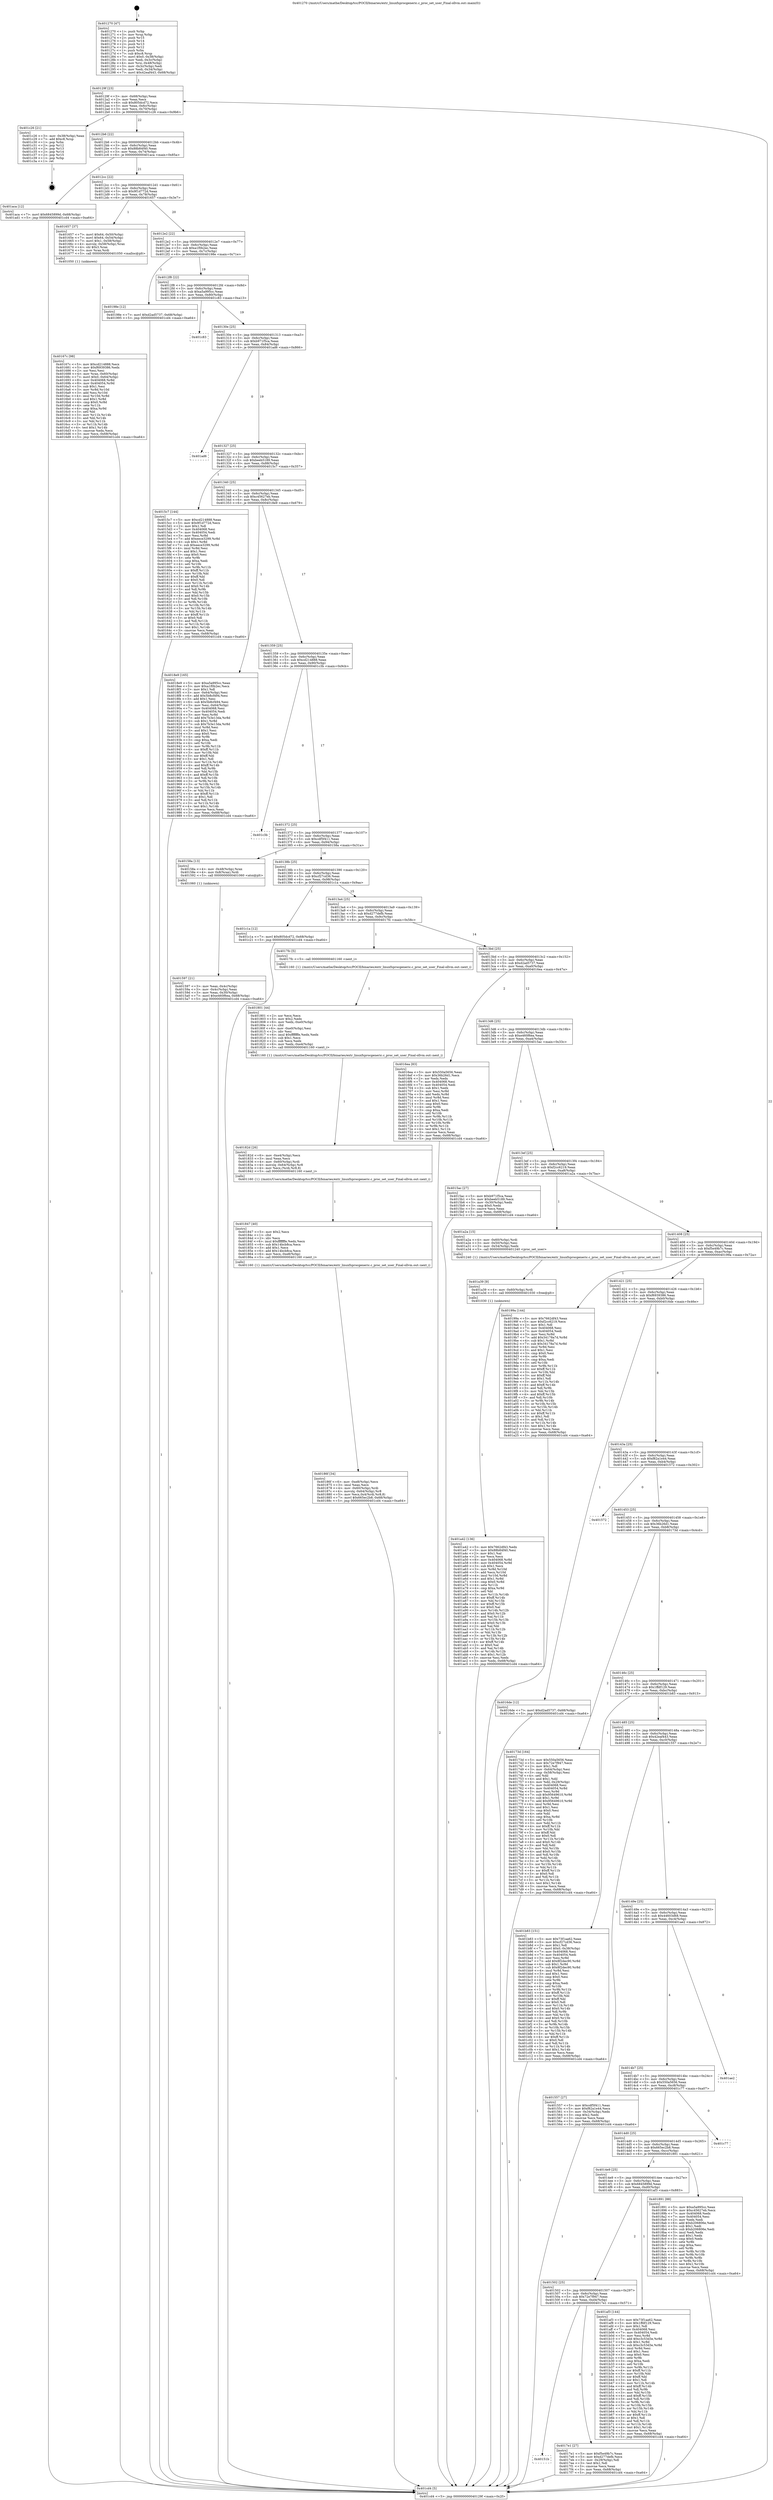 digraph "0x401270" {
  label = "0x401270 (/mnt/c/Users/mathe/Desktop/tcc/POCII/binaries/extr_linuxfsprocgeneric.c_proc_set_user_Final-ollvm.out::main(0))"
  labelloc = "t"
  node[shape=record]

  Entry [label="",width=0.3,height=0.3,shape=circle,fillcolor=black,style=filled]
  "0x40129f" [label="{
     0x40129f [23]\l
     | [instrs]\l
     &nbsp;&nbsp;0x40129f \<+3\>: mov -0x68(%rbp),%eax\l
     &nbsp;&nbsp;0x4012a2 \<+2\>: mov %eax,%ecx\l
     &nbsp;&nbsp;0x4012a4 \<+6\>: sub $0x805dcd72,%ecx\l
     &nbsp;&nbsp;0x4012aa \<+3\>: mov %eax,-0x6c(%rbp)\l
     &nbsp;&nbsp;0x4012ad \<+3\>: mov %ecx,-0x70(%rbp)\l
     &nbsp;&nbsp;0x4012b0 \<+6\>: je 0000000000401c26 \<main+0x9b6\>\l
  }"]
  "0x401c26" [label="{
     0x401c26 [21]\l
     | [instrs]\l
     &nbsp;&nbsp;0x401c26 \<+3\>: mov -0x38(%rbp),%eax\l
     &nbsp;&nbsp;0x401c29 \<+7\>: add $0xc8,%rsp\l
     &nbsp;&nbsp;0x401c30 \<+1\>: pop %rbx\l
     &nbsp;&nbsp;0x401c31 \<+2\>: pop %r12\l
     &nbsp;&nbsp;0x401c33 \<+2\>: pop %r13\l
     &nbsp;&nbsp;0x401c35 \<+2\>: pop %r14\l
     &nbsp;&nbsp;0x401c37 \<+2\>: pop %r15\l
     &nbsp;&nbsp;0x401c39 \<+1\>: pop %rbp\l
     &nbsp;&nbsp;0x401c3a \<+1\>: ret\l
  }"]
  "0x4012b6" [label="{
     0x4012b6 [22]\l
     | [instrs]\l
     &nbsp;&nbsp;0x4012b6 \<+5\>: jmp 00000000004012bb \<main+0x4b\>\l
     &nbsp;&nbsp;0x4012bb \<+3\>: mov -0x6c(%rbp),%eax\l
     &nbsp;&nbsp;0x4012be \<+5\>: sub $0x88b84f40,%eax\l
     &nbsp;&nbsp;0x4012c3 \<+3\>: mov %eax,-0x74(%rbp)\l
     &nbsp;&nbsp;0x4012c6 \<+6\>: je 0000000000401aca \<main+0x85a\>\l
  }"]
  Exit [label="",width=0.3,height=0.3,shape=circle,fillcolor=black,style=filled,peripheries=2]
  "0x401aca" [label="{
     0x401aca [12]\l
     | [instrs]\l
     &nbsp;&nbsp;0x401aca \<+7\>: movl $0x6845899d,-0x68(%rbp)\l
     &nbsp;&nbsp;0x401ad1 \<+5\>: jmp 0000000000401cd4 \<main+0xa64\>\l
  }"]
  "0x4012cc" [label="{
     0x4012cc [22]\l
     | [instrs]\l
     &nbsp;&nbsp;0x4012cc \<+5\>: jmp 00000000004012d1 \<main+0x61\>\l
     &nbsp;&nbsp;0x4012d1 \<+3\>: mov -0x6c(%rbp),%eax\l
     &nbsp;&nbsp;0x4012d4 \<+5\>: sub $0x9f1d772d,%eax\l
     &nbsp;&nbsp;0x4012d9 \<+3\>: mov %eax,-0x78(%rbp)\l
     &nbsp;&nbsp;0x4012dc \<+6\>: je 0000000000401657 \<main+0x3e7\>\l
  }"]
  "0x401a42" [label="{
     0x401a42 [136]\l
     | [instrs]\l
     &nbsp;&nbsp;0x401a42 \<+5\>: mov $0x7662df43,%edx\l
     &nbsp;&nbsp;0x401a47 \<+5\>: mov $0x88b84f40,%esi\l
     &nbsp;&nbsp;0x401a4c \<+2\>: mov $0x1,%al\l
     &nbsp;&nbsp;0x401a4e \<+2\>: xor %ecx,%ecx\l
     &nbsp;&nbsp;0x401a50 \<+8\>: mov 0x404068,%r8d\l
     &nbsp;&nbsp;0x401a58 \<+8\>: mov 0x404054,%r9d\l
     &nbsp;&nbsp;0x401a60 \<+3\>: sub $0x1,%ecx\l
     &nbsp;&nbsp;0x401a63 \<+3\>: mov %r8d,%r10d\l
     &nbsp;&nbsp;0x401a66 \<+3\>: add %ecx,%r10d\l
     &nbsp;&nbsp;0x401a69 \<+4\>: imul %r10d,%r8d\l
     &nbsp;&nbsp;0x401a6d \<+4\>: and $0x1,%r8d\l
     &nbsp;&nbsp;0x401a71 \<+4\>: cmp $0x0,%r8d\l
     &nbsp;&nbsp;0x401a75 \<+4\>: sete %r11b\l
     &nbsp;&nbsp;0x401a79 \<+4\>: cmp $0xa,%r9d\l
     &nbsp;&nbsp;0x401a7d \<+3\>: setl %bl\l
     &nbsp;&nbsp;0x401a80 \<+3\>: mov %r11b,%r14b\l
     &nbsp;&nbsp;0x401a83 \<+4\>: xor $0xff,%r14b\l
     &nbsp;&nbsp;0x401a87 \<+3\>: mov %bl,%r15b\l
     &nbsp;&nbsp;0x401a8a \<+4\>: xor $0xff,%r15b\l
     &nbsp;&nbsp;0x401a8e \<+2\>: xor $0x0,%al\l
     &nbsp;&nbsp;0x401a90 \<+3\>: mov %r14b,%r12b\l
     &nbsp;&nbsp;0x401a93 \<+4\>: and $0x0,%r12b\l
     &nbsp;&nbsp;0x401a97 \<+3\>: and %al,%r11b\l
     &nbsp;&nbsp;0x401a9a \<+3\>: mov %r15b,%r13b\l
     &nbsp;&nbsp;0x401a9d \<+4\>: and $0x0,%r13b\l
     &nbsp;&nbsp;0x401aa1 \<+2\>: and %al,%bl\l
     &nbsp;&nbsp;0x401aa3 \<+3\>: or %r11b,%r12b\l
     &nbsp;&nbsp;0x401aa6 \<+3\>: or %bl,%r13b\l
     &nbsp;&nbsp;0x401aa9 \<+3\>: xor %r13b,%r12b\l
     &nbsp;&nbsp;0x401aac \<+3\>: or %r15b,%r14b\l
     &nbsp;&nbsp;0x401aaf \<+4\>: xor $0xff,%r14b\l
     &nbsp;&nbsp;0x401ab3 \<+2\>: or $0x0,%al\l
     &nbsp;&nbsp;0x401ab5 \<+3\>: and %al,%r14b\l
     &nbsp;&nbsp;0x401ab8 \<+3\>: or %r14b,%r12b\l
     &nbsp;&nbsp;0x401abb \<+4\>: test $0x1,%r12b\l
     &nbsp;&nbsp;0x401abf \<+3\>: cmovne %esi,%edx\l
     &nbsp;&nbsp;0x401ac2 \<+3\>: mov %edx,-0x68(%rbp)\l
     &nbsp;&nbsp;0x401ac5 \<+5\>: jmp 0000000000401cd4 \<main+0xa64\>\l
  }"]
  "0x401657" [label="{
     0x401657 [37]\l
     | [instrs]\l
     &nbsp;&nbsp;0x401657 \<+7\>: movl $0x64,-0x50(%rbp)\l
     &nbsp;&nbsp;0x40165e \<+7\>: movl $0x64,-0x54(%rbp)\l
     &nbsp;&nbsp;0x401665 \<+7\>: movl $0x1,-0x58(%rbp)\l
     &nbsp;&nbsp;0x40166c \<+4\>: movslq -0x58(%rbp),%rax\l
     &nbsp;&nbsp;0x401670 \<+4\>: shl $0x3,%rax\l
     &nbsp;&nbsp;0x401674 \<+3\>: mov %rax,%rdi\l
     &nbsp;&nbsp;0x401677 \<+5\>: call 0000000000401050 \<malloc@plt\>\l
     | [calls]\l
     &nbsp;&nbsp;0x401050 \{1\} (unknown)\l
  }"]
  "0x4012e2" [label="{
     0x4012e2 [22]\l
     | [instrs]\l
     &nbsp;&nbsp;0x4012e2 \<+5\>: jmp 00000000004012e7 \<main+0x77\>\l
     &nbsp;&nbsp;0x4012e7 \<+3\>: mov -0x6c(%rbp),%eax\l
     &nbsp;&nbsp;0x4012ea \<+5\>: sub $0xa1f0b2ec,%eax\l
     &nbsp;&nbsp;0x4012ef \<+3\>: mov %eax,-0x7c(%rbp)\l
     &nbsp;&nbsp;0x4012f2 \<+6\>: je 000000000040198e \<main+0x71e\>\l
  }"]
  "0x401a39" [label="{
     0x401a39 [9]\l
     | [instrs]\l
     &nbsp;&nbsp;0x401a39 \<+4\>: mov -0x60(%rbp),%rdi\l
     &nbsp;&nbsp;0x401a3d \<+5\>: call 0000000000401030 \<free@plt\>\l
     | [calls]\l
     &nbsp;&nbsp;0x401030 \{1\} (unknown)\l
  }"]
  "0x40198e" [label="{
     0x40198e [12]\l
     | [instrs]\l
     &nbsp;&nbsp;0x40198e \<+7\>: movl $0xd2ad5737,-0x68(%rbp)\l
     &nbsp;&nbsp;0x401995 \<+5\>: jmp 0000000000401cd4 \<main+0xa64\>\l
  }"]
  "0x4012f8" [label="{
     0x4012f8 [22]\l
     | [instrs]\l
     &nbsp;&nbsp;0x4012f8 \<+5\>: jmp 00000000004012fd \<main+0x8d\>\l
     &nbsp;&nbsp;0x4012fd \<+3\>: mov -0x6c(%rbp),%eax\l
     &nbsp;&nbsp;0x401300 \<+5\>: sub $0xa5a995cc,%eax\l
     &nbsp;&nbsp;0x401305 \<+3\>: mov %eax,-0x80(%rbp)\l
     &nbsp;&nbsp;0x401308 \<+6\>: je 0000000000401c83 \<main+0xa13\>\l
  }"]
  "0x40186f" [label="{
     0x40186f [34]\l
     | [instrs]\l
     &nbsp;&nbsp;0x40186f \<+6\>: mov -0xe8(%rbp),%ecx\l
     &nbsp;&nbsp;0x401875 \<+3\>: imul %eax,%ecx\l
     &nbsp;&nbsp;0x401878 \<+4\>: mov -0x60(%rbp),%rdi\l
     &nbsp;&nbsp;0x40187c \<+4\>: movslq -0x64(%rbp),%r8\l
     &nbsp;&nbsp;0x401880 \<+5\>: mov %ecx,0x4(%rdi,%r8,8)\l
     &nbsp;&nbsp;0x401885 \<+7\>: movl $0x665ec2b8,-0x68(%rbp)\l
     &nbsp;&nbsp;0x40188c \<+5\>: jmp 0000000000401cd4 \<main+0xa64\>\l
  }"]
  "0x401c83" [label="{
     0x401c83\l
  }", style=dashed]
  "0x40130e" [label="{
     0x40130e [25]\l
     | [instrs]\l
     &nbsp;&nbsp;0x40130e \<+5\>: jmp 0000000000401313 \<main+0xa3\>\l
     &nbsp;&nbsp;0x401313 \<+3\>: mov -0x6c(%rbp),%eax\l
     &nbsp;&nbsp;0x401316 \<+5\>: sub $0xb971f5ca,%eax\l
     &nbsp;&nbsp;0x40131b \<+6\>: mov %eax,-0x84(%rbp)\l
     &nbsp;&nbsp;0x401321 \<+6\>: je 0000000000401ad6 \<main+0x866\>\l
  }"]
  "0x401847" [label="{
     0x401847 [40]\l
     | [instrs]\l
     &nbsp;&nbsp;0x401847 \<+5\>: mov $0x2,%ecx\l
     &nbsp;&nbsp;0x40184c \<+1\>: cltd\l
     &nbsp;&nbsp;0x40184d \<+2\>: idiv %ecx\l
     &nbsp;&nbsp;0x40184f \<+6\>: imul $0xfffffffe,%edx,%ecx\l
     &nbsp;&nbsp;0x401855 \<+6\>: sub $0x14bcb8ca,%ecx\l
     &nbsp;&nbsp;0x40185b \<+3\>: add $0x1,%ecx\l
     &nbsp;&nbsp;0x40185e \<+6\>: add $0x14bcb8ca,%ecx\l
     &nbsp;&nbsp;0x401864 \<+6\>: mov %ecx,-0xe8(%rbp)\l
     &nbsp;&nbsp;0x40186a \<+5\>: call 0000000000401160 \<next_i\>\l
     | [calls]\l
     &nbsp;&nbsp;0x401160 \{1\} (/mnt/c/Users/mathe/Desktop/tcc/POCII/binaries/extr_linuxfsprocgeneric.c_proc_set_user_Final-ollvm.out::next_i)\l
  }"]
  "0x401ad6" [label="{
     0x401ad6\l
  }", style=dashed]
  "0x401327" [label="{
     0x401327 [25]\l
     | [instrs]\l
     &nbsp;&nbsp;0x401327 \<+5\>: jmp 000000000040132c \<main+0xbc\>\l
     &nbsp;&nbsp;0x40132c \<+3\>: mov -0x6c(%rbp),%eax\l
     &nbsp;&nbsp;0x40132f \<+5\>: sub $0xbeeb5189,%eax\l
     &nbsp;&nbsp;0x401334 \<+6\>: mov %eax,-0x88(%rbp)\l
     &nbsp;&nbsp;0x40133a \<+6\>: je 00000000004015c7 \<main+0x357\>\l
  }"]
  "0x40182d" [label="{
     0x40182d [26]\l
     | [instrs]\l
     &nbsp;&nbsp;0x40182d \<+6\>: mov -0xe4(%rbp),%ecx\l
     &nbsp;&nbsp;0x401833 \<+3\>: imul %eax,%ecx\l
     &nbsp;&nbsp;0x401836 \<+4\>: mov -0x60(%rbp),%rdi\l
     &nbsp;&nbsp;0x40183a \<+4\>: movslq -0x64(%rbp),%r8\l
     &nbsp;&nbsp;0x40183e \<+4\>: mov %ecx,(%rdi,%r8,8)\l
     &nbsp;&nbsp;0x401842 \<+5\>: call 0000000000401160 \<next_i\>\l
     | [calls]\l
     &nbsp;&nbsp;0x401160 \{1\} (/mnt/c/Users/mathe/Desktop/tcc/POCII/binaries/extr_linuxfsprocgeneric.c_proc_set_user_Final-ollvm.out::next_i)\l
  }"]
  "0x4015c7" [label="{
     0x4015c7 [144]\l
     | [instrs]\l
     &nbsp;&nbsp;0x4015c7 \<+5\>: mov $0xcd214888,%eax\l
     &nbsp;&nbsp;0x4015cc \<+5\>: mov $0x9f1d772d,%ecx\l
     &nbsp;&nbsp;0x4015d1 \<+2\>: mov $0x1,%dl\l
     &nbsp;&nbsp;0x4015d3 \<+7\>: mov 0x404068,%esi\l
     &nbsp;&nbsp;0x4015da \<+7\>: mov 0x404054,%edi\l
     &nbsp;&nbsp;0x4015e1 \<+3\>: mov %esi,%r8d\l
     &nbsp;&nbsp;0x4015e4 \<+7\>: add $0xeece3299,%r8d\l
     &nbsp;&nbsp;0x4015eb \<+4\>: sub $0x1,%r8d\l
     &nbsp;&nbsp;0x4015ef \<+7\>: sub $0xeece3299,%r8d\l
     &nbsp;&nbsp;0x4015f6 \<+4\>: imul %r8d,%esi\l
     &nbsp;&nbsp;0x4015fa \<+3\>: and $0x1,%esi\l
     &nbsp;&nbsp;0x4015fd \<+3\>: cmp $0x0,%esi\l
     &nbsp;&nbsp;0x401600 \<+4\>: sete %r9b\l
     &nbsp;&nbsp;0x401604 \<+3\>: cmp $0xa,%edi\l
     &nbsp;&nbsp;0x401607 \<+4\>: setl %r10b\l
     &nbsp;&nbsp;0x40160b \<+3\>: mov %r9b,%r11b\l
     &nbsp;&nbsp;0x40160e \<+4\>: xor $0xff,%r11b\l
     &nbsp;&nbsp;0x401612 \<+3\>: mov %r10b,%bl\l
     &nbsp;&nbsp;0x401615 \<+3\>: xor $0xff,%bl\l
     &nbsp;&nbsp;0x401618 \<+3\>: xor $0x0,%dl\l
     &nbsp;&nbsp;0x40161b \<+3\>: mov %r11b,%r14b\l
     &nbsp;&nbsp;0x40161e \<+4\>: and $0x0,%r14b\l
     &nbsp;&nbsp;0x401622 \<+3\>: and %dl,%r9b\l
     &nbsp;&nbsp;0x401625 \<+3\>: mov %bl,%r15b\l
     &nbsp;&nbsp;0x401628 \<+4\>: and $0x0,%r15b\l
     &nbsp;&nbsp;0x40162c \<+3\>: and %dl,%r10b\l
     &nbsp;&nbsp;0x40162f \<+3\>: or %r9b,%r14b\l
     &nbsp;&nbsp;0x401632 \<+3\>: or %r10b,%r15b\l
     &nbsp;&nbsp;0x401635 \<+3\>: xor %r15b,%r14b\l
     &nbsp;&nbsp;0x401638 \<+3\>: or %bl,%r11b\l
     &nbsp;&nbsp;0x40163b \<+4\>: xor $0xff,%r11b\l
     &nbsp;&nbsp;0x40163f \<+3\>: or $0x0,%dl\l
     &nbsp;&nbsp;0x401642 \<+3\>: and %dl,%r11b\l
     &nbsp;&nbsp;0x401645 \<+3\>: or %r11b,%r14b\l
     &nbsp;&nbsp;0x401648 \<+4\>: test $0x1,%r14b\l
     &nbsp;&nbsp;0x40164c \<+3\>: cmovne %ecx,%eax\l
     &nbsp;&nbsp;0x40164f \<+3\>: mov %eax,-0x68(%rbp)\l
     &nbsp;&nbsp;0x401652 \<+5\>: jmp 0000000000401cd4 \<main+0xa64\>\l
  }"]
  "0x401340" [label="{
     0x401340 [25]\l
     | [instrs]\l
     &nbsp;&nbsp;0x401340 \<+5\>: jmp 0000000000401345 \<main+0xd5\>\l
     &nbsp;&nbsp;0x401345 \<+3\>: mov -0x6c(%rbp),%eax\l
     &nbsp;&nbsp;0x401348 \<+5\>: sub $0xc45627eb,%eax\l
     &nbsp;&nbsp;0x40134d \<+6\>: mov %eax,-0x8c(%rbp)\l
     &nbsp;&nbsp;0x401353 \<+6\>: je 00000000004018e9 \<main+0x679\>\l
  }"]
  "0x401801" [label="{
     0x401801 [44]\l
     | [instrs]\l
     &nbsp;&nbsp;0x401801 \<+2\>: xor %ecx,%ecx\l
     &nbsp;&nbsp;0x401803 \<+5\>: mov $0x2,%edx\l
     &nbsp;&nbsp;0x401808 \<+6\>: mov %edx,-0xe0(%rbp)\l
     &nbsp;&nbsp;0x40180e \<+1\>: cltd\l
     &nbsp;&nbsp;0x40180f \<+6\>: mov -0xe0(%rbp),%esi\l
     &nbsp;&nbsp;0x401815 \<+2\>: idiv %esi\l
     &nbsp;&nbsp;0x401817 \<+6\>: imul $0xfffffffe,%edx,%edx\l
     &nbsp;&nbsp;0x40181d \<+3\>: sub $0x1,%ecx\l
     &nbsp;&nbsp;0x401820 \<+2\>: sub %ecx,%edx\l
     &nbsp;&nbsp;0x401822 \<+6\>: mov %edx,-0xe4(%rbp)\l
     &nbsp;&nbsp;0x401828 \<+5\>: call 0000000000401160 \<next_i\>\l
     | [calls]\l
     &nbsp;&nbsp;0x401160 \{1\} (/mnt/c/Users/mathe/Desktop/tcc/POCII/binaries/extr_linuxfsprocgeneric.c_proc_set_user_Final-ollvm.out::next_i)\l
  }"]
  "0x4018e9" [label="{
     0x4018e9 [165]\l
     | [instrs]\l
     &nbsp;&nbsp;0x4018e9 \<+5\>: mov $0xa5a995cc,%eax\l
     &nbsp;&nbsp;0x4018ee \<+5\>: mov $0xa1f0b2ec,%ecx\l
     &nbsp;&nbsp;0x4018f3 \<+2\>: mov $0x1,%dl\l
     &nbsp;&nbsp;0x4018f5 \<+3\>: mov -0x64(%rbp),%esi\l
     &nbsp;&nbsp;0x4018f8 \<+6\>: add $0x5b8cf494,%esi\l
     &nbsp;&nbsp;0x4018fe \<+3\>: add $0x1,%esi\l
     &nbsp;&nbsp;0x401901 \<+6\>: sub $0x5b8cf494,%esi\l
     &nbsp;&nbsp;0x401907 \<+3\>: mov %esi,-0x64(%rbp)\l
     &nbsp;&nbsp;0x40190a \<+7\>: mov 0x404068,%esi\l
     &nbsp;&nbsp;0x401911 \<+7\>: mov 0x404054,%edi\l
     &nbsp;&nbsp;0x401918 \<+3\>: mov %esi,%r8d\l
     &nbsp;&nbsp;0x40191b \<+7\>: add $0x7b3e13da,%r8d\l
     &nbsp;&nbsp;0x401922 \<+4\>: sub $0x1,%r8d\l
     &nbsp;&nbsp;0x401926 \<+7\>: sub $0x7b3e13da,%r8d\l
     &nbsp;&nbsp;0x40192d \<+4\>: imul %r8d,%esi\l
     &nbsp;&nbsp;0x401931 \<+3\>: and $0x1,%esi\l
     &nbsp;&nbsp;0x401934 \<+3\>: cmp $0x0,%esi\l
     &nbsp;&nbsp;0x401937 \<+4\>: sete %r9b\l
     &nbsp;&nbsp;0x40193b \<+3\>: cmp $0xa,%edi\l
     &nbsp;&nbsp;0x40193e \<+4\>: setl %r10b\l
     &nbsp;&nbsp;0x401942 \<+3\>: mov %r9b,%r11b\l
     &nbsp;&nbsp;0x401945 \<+4\>: xor $0xff,%r11b\l
     &nbsp;&nbsp;0x401949 \<+3\>: mov %r10b,%bl\l
     &nbsp;&nbsp;0x40194c \<+3\>: xor $0xff,%bl\l
     &nbsp;&nbsp;0x40194f \<+3\>: xor $0x1,%dl\l
     &nbsp;&nbsp;0x401952 \<+3\>: mov %r11b,%r14b\l
     &nbsp;&nbsp;0x401955 \<+4\>: and $0xff,%r14b\l
     &nbsp;&nbsp;0x401959 \<+3\>: and %dl,%r9b\l
     &nbsp;&nbsp;0x40195c \<+3\>: mov %bl,%r15b\l
     &nbsp;&nbsp;0x40195f \<+4\>: and $0xff,%r15b\l
     &nbsp;&nbsp;0x401963 \<+3\>: and %dl,%r10b\l
     &nbsp;&nbsp;0x401966 \<+3\>: or %r9b,%r14b\l
     &nbsp;&nbsp;0x401969 \<+3\>: or %r10b,%r15b\l
     &nbsp;&nbsp;0x40196c \<+3\>: xor %r15b,%r14b\l
     &nbsp;&nbsp;0x40196f \<+3\>: or %bl,%r11b\l
     &nbsp;&nbsp;0x401972 \<+4\>: xor $0xff,%r11b\l
     &nbsp;&nbsp;0x401976 \<+3\>: or $0x1,%dl\l
     &nbsp;&nbsp;0x401979 \<+3\>: and %dl,%r11b\l
     &nbsp;&nbsp;0x40197c \<+3\>: or %r11b,%r14b\l
     &nbsp;&nbsp;0x40197f \<+4\>: test $0x1,%r14b\l
     &nbsp;&nbsp;0x401983 \<+3\>: cmovne %ecx,%eax\l
     &nbsp;&nbsp;0x401986 \<+3\>: mov %eax,-0x68(%rbp)\l
     &nbsp;&nbsp;0x401989 \<+5\>: jmp 0000000000401cd4 \<main+0xa64\>\l
  }"]
  "0x401359" [label="{
     0x401359 [25]\l
     | [instrs]\l
     &nbsp;&nbsp;0x401359 \<+5\>: jmp 000000000040135e \<main+0xee\>\l
     &nbsp;&nbsp;0x40135e \<+3\>: mov -0x6c(%rbp),%eax\l
     &nbsp;&nbsp;0x401361 \<+5\>: sub $0xcd214888,%eax\l
     &nbsp;&nbsp;0x401366 \<+6\>: mov %eax,-0x90(%rbp)\l
     &nbsp;&nbsp;0x40136c \<+6\>: je 0000000000401c3b \<main+0x9cb\>\l
  }"]
  "0x40151b" [label="{
     0x40151b\l
  }", style=dashed]
  "0x401c3b" [label="{
     0x401c3b\l
  }", style=dashed]
  "0x401372" [label="{
     0x401372 [25]\l
     | [instrs]\l
     &nbsp;&nbsp;0x401372 \<+5\>: jmp 0000000000401377 \<main+0x107\>\l
     &nbsp;&nbsp;0x401377 \<+3\>: mov -0x6c(%rbp),%eax\l
     &nbsp;&nbsp;0x40137a \<+5\>: sub $0xcdf5f411,%eax\l
     &nbsp;&nbsp;0x40137f \<+6\>: mov %eax,-0x94(%rbp)\l
     &nbsp;&nbsp;0x401385 \<+6\>: je 000000000040158a \<main+0x31a\>\l
  }"]
  "0x4017e1" [label="{
     0x4017e1 [27]\l
     | [instrs]\l
     &nbsp;&nbsp;0x4017e1 \<+5\>: mov $0xf5e49b7c,%eax\l
     &nbsp;&nbsp;0x4017e6 \<+5\>: mov $0xd277defb,%ecx\l
     &nbsp;&nbsp;0x4017eb \<+3\>: mov -0x29(%rbp),%dl\l
     &nbsp;&nbsp;0x4017ee \<+3\>: test $0x1,%dl\l
     &nbsp;&nbsp;0x4017f1 \<+3\>: cmovne %ecx,%eax\l
     &nbsp;&nbsp;0x4017f4 \<+3\>: mov %eax,-0x68(%rbp)\l
     &nbsp;&nbsp;0x4017f7 \<+5\>: jmp 0000000000401cd4 \<main+0xa64\>\l
  }"]
  "0x40158a" [label="{
     0x40158a [13]\l
     | [instrs]\l
     &nbsp;&nbsp;0x40158a \<+4\>: mov -0x48(%rbp),%rax\l
     &nbsp;&nbsp;0x40158e \<+4\>: mov 0x8(%rax),%rdi\l
     &nbsp;&nbsp;0x401592 \<+5\>: call 0000000000401060 \<atoi@plt\>\l
     | [calls]\l
     &nbsp;&nbsp;0x401060 \{1\} (unknown)\l
  }"]
  "0x40138b" [label="{
     0x40138b [25]\l
     | [instrs]\l
     &nbsp;&nbsp;0x40138b \<+5\>: jmp 0000000000401390 \<main+0x120\>\l
     &nbsp;&nbsp;0x401390 \<+3\>: mov -0x6c(%rbp),%eax\l
     &nbsp;&nbsp;0x401393 \<+5\>: sub $0xcf27cd36,%eax\l
     &nbsp;&nbsp;0x401398 \<+6\>: mov %eax,-0x98(%rbp)\l
     &nbsp;&nbsp;0x40139e \<+6\>: je 0000000000401c1a \<main+0x9aa\>\l
  }"]
  "0x401502" [label="{
     0x401502 [25]\l
     | [instrs]\l
     &nbsp;&nbsp;0x401502 \<+5\>: jmp 0000000000401507 \<main+0x297\>\l
     &nbsp;&nbsp;0x401507 \<+3\>: mov -0x6c(%rbp),%eax\l
     &nbsp;&nbsp;0x40150a \<+5\>: sub $0x72e7f947,%eax\l
     &nbsp;&nbsp;0x40150f \<+6\>: mov %eax,-0xd4(%rbp)\l
     &nbsp;&nbsp;0x401515 \<+6\>: je 00000000004017e1 \<main+0x571\>\l
  }"]
  "0x401c1a" [label="{
     0x401c1a [12]\l
     | [instrs]\l
     &nbsp;&nbsp;0x401c1a \<+7\>: movl $0x805dcd72,-0x68(%rbp)\l
     &nbsp;&nbsp;0x401c21 \<+5\>: jmp 0000000000401cd4 \<main+0xa64\>\l
  }"]
  "0x4013a4" [label="{
     0x4013a4 [25]\l
     | [instrs]\l
     &nbsp;&nbsp;0x4013a4 \<+5\>: jmp 00000000004013a9 \<main+0x139\>\l
     &nbsp;&nbsp;0x4013a9 \<+3\>: mov -0x6c(%rbp),%eax\l
     &nbsp;&nbsp;0x4013ac \<+5\>: sub $0xd277defb,%eax\l
     &nbsp;&nbsp;0x4013b1 \<+6\>: mov %eax,-0x9c(%rbp)\l
     &nbsp;&nbsp;0x4013b7 \<+6\>: je 00000000004017fc \<main+0x58c\>\l
  }"]
  "0x401af3" [label="{
     0x401af3 [144]\l
     | [instrs]\l
     &nbsp;&nbsp;0x401af3 \<+5\>: mov $0x73f1aa62,%eax\l
     &nbsp;&nbsp;0x401af8 \<+5\>: mov $0x1ffdf129,%ecx\l
     &nbsp;&nbsp;0x401afd \<+2\>: mov $0x1,%dl\l
     &nbsp;&nbsp;0x401aff \<+7\>: mov 0x404068,%esi\l
     &nbsp;&nbsp;0x401b06 \<+7\>: mov 0x404054,%edi\l
     &nbsp;&nbsp;0x401b0d \<+3\>: mov %esi,%r8d\l
     &nbsp;&nbsp;0x401b10 \<+7\>: add $0xc3c53d3e,%r8d\l
     &nbsp;&nbsp;0x401b17 \<+4\>: sub $0x1,%r8d\l
     &nbsp;&nbsp;0x401b1b \<+7\>: sub $0xc3c53d3e,%r8d\l
     &nbsp;&nbsp;0x401b22 \<+4\>: imul %r8d,%esi\l
     &nbsp;&nbsp;0x401b26 \<+3\>: and $0x1,%esi\l
     &nbsp;&nbsp;0x401b29 \<+3\>: cmp $0x0,%esi\l
     &nbsp;&nbsp;0x401b2c \<+4\>: sete %r9b\l
     &nbsp;&nbsp;0x401b30 \<+3\>: cmp $0xa,%edi\l
     &nbsp;&nbsp;0x401b33 \<+4\>: setl %r10b\l
     &nbsp;&nbsp;0x401b37 \<+3\>: mov %r9b,%r11b\l
     &nbsp;&nbsp;0x401b3a \<+4\>: xor $0xff,%r11b\l
     &nbsp;&nbsp;0x401b3e \<+3\>: mov %r10b,%bl\l
     &nbsp;&nbsp;0x401b41 \<+3\>: xor $0xff,%bl\l
     &nbsp;&nbsp;0x401b44 \<+3\>: xor $0x1,%dl\l
     &nbsp;&nbsp;0x401b47 \<+3\>: mov %r11b,%r14b\l
     &nbsp;&nbsp;0x401b4a \<+4\>: and $0xff,%r14b\l
     &nbsp;&nbsp;0x401b4e \<+3\>: and %dl,%r9b\l
     &nbsp;&nbsp;0x401b51 \<+3\>: mov %bl,%r15b\l
     &nbsp;&nbsp;0x401b54 \<+4\>: and $0xff,%r15b\l
     &nbsp;&nbsp;0x401b58 \<+3\>: and %dl,%r10b\l
     &nbsp;&nbsp;0x401b5b \<+3\>: or %r9b,%r14b\l
     &nbsp;&nbsp;0x401b5e \<+3\>: or %r10b,%r15b\l
     &nbsp;&nbsp;0x401b61 \<+3\>: xor %r15b,%r14b\l
     &nbsp;&nbsp;0x401b64 \<+3\>: or %bl,%r11b\l
     &nbsp;&nbsp;0x401b67 \<+4\>: xor $0xff,%r11b\l
     &nbsp;&nbsp;0x401b6b \<+3\>: or $0x1,%dl\l
     &nbsp;&nbsp;0x401b6e \<+3\>: and %dl,%r11b\l
     &nbsp;&nbsp;0x401b71 \<+3\>: or %r11b,%r14b\l
     &nbsp;&nbsp;0x401b74 \<+4\>: test $0x1,%r14b\l
     &nbsp;&nbsp;0x401b78 \<+3\>: cmovne %ecx,%eax\l
     &nbsp;&nbsp;0x401b7b \<+3\>: mov %eax,-0x68(%rbp)\l
     &nbsp;&nbsp;0x401b7e \<+5\>: jmp 0000000000401cd4 \<main+0xa64\>\l
  }"]
  "0x4017fc" [label="{
     0x4017fc [5]\l
     | [instrs]\l
     &nbsp;&nbsp;0x4017fc \<+5\>: call 0000000000401160 \<next_i\>\l
     | [calls]\l
     &nbsp;&nbsp;0x401160 \{1\} (/mnt/c/Users/mathe/Desktop/tcc/POCII/binaries/extr_linuxfsprocgeneric.c_proc_set_user_Final-ollvm.out::next_i)\l
  }"]
  "0x4013bd" [label="{
     0x4013bd [25]\l
     | [instrs]\l
     &nbsp;&nbsp;0x4013bd \<+5\>: jmp 00000000004013c2 \<main+0x152\>\l
     &nbsp;&nbsp;0x4013c2 \<+3\>: mov -0x6c(%rbp),%eax\l
     &nbsp;&nbsp;0x4013c5 \<+5\>: sub $0xd2ad5737,%eax\l
     &nbsp;&nbsp;0x4013ca \<+6\>: mov %eax,-0xa0(%rbp)\l
     &nbsp;&nbsp;0x4013d0 \<+6\>: je 00000000004016ea \<main+0x47a\>\l
  }"]
  "0x4014e9" [label="{
     0x4014e9 [25]\l
     | [instrs]\l
     &nbsp;&nbsp;0x4014e9 \<+5\>: jmp 00000000004014ee \<main+0x27e\>\l
     &nbsp;&nbsp;0x4014ee \<+3\>: mov -0x6c(%rbp),%eax\l
     &nbsp;&nbsp;0x4014f1 \<+5\>: sub $0x6845899d,%eax\l
     &nbsp;&nbsp;0x4014f6 \<+6\>: mov %eax,-0xd0(%rbp)\l
     &nbsp;&nbsp;0x4014fc \<+6\>: je 0000000000401af3 \<main+0x883\>\l
  }"]
  "0x4016ea" [label="{
     0x4016ea [83]\l
     | [instrs]\l
     &nbsp;&nbsp;0x4016ea \<+5\>: mov $0x550a5656,%eax\l
     &nbsp;&nbsp;0x4016ef \<+5\>: mov $0x36b26d1,%ecx\l
     &nbsp;&nbsp;0x4016f4 \<+2\>: xor %edx,%edx\l
     &nbsp;&nbsp;0x4016f6 \<+7\>: mov 0x404068,%esi\l
     &nbsp;&nbsp;0x4016fd \<+7\>: mov 0x404054,%edi\l
     &nbsp;&nbsp;0x401704 \<+3\>: sub $0x1,%edx\l
     &nbsp;&nbsp;0x401707 \<+3\>: mov %esi,%r8d\l
     &nbsp;&nbsp;0x40170a \<+3\>: add %edx,%r8d\l
     &nbsp;&nbsp;0x40170d \<+4\>: imul %r8d,%esi\l
     &nbsp;&nbsp;0x401711 \<+3\>: and $0x1,%esi\l
     &nbsp;&nbsp;0x401714 \<+3\>: cmp $0x0,%esi\l
     &nbsp;&nbsp;0x401717 \<+4\>: sete %r9b\l
     &nbsp;&nbsp;0x40171b \<+3\>: cmp $0xa,%edi\l
     &nbsp;&nbsp;0x40171e \<+4\>: setl %r10b\l
     &nbsp;&nbsp;0x401722 \<+3\>: mov %r9b,%r11b\l
     &nbsp;&nbsp;0x401725 \<+3\>: and %r10b,%r11b\l
     &nbsp;&nbsp;0x401728 \<+3\>: xor %r10b,%r9b\l
     &nbsp;&nbsp;0x40172b \<+3\>: or %r9b,%r11b\l
     &nbsp;&nbsp;0x40172e \<+4\>: test $0x1,%r11b\l
     &nbsp;&nbsp;0x401732 \<+3\>: cmovne %ecx,%eax\l
     &nbsp;&nbsp;0x401735 \<+3\>: mov %eax,-0x68(%rbp)\l
     &nbsp;&nbsp;0x401738 \<+5\>: jmp 0000000000401cd4 \<main+0xa64\>\l
  }"]
  "0x4013d6" [label="{
     0x4013d6 [25]\l
     | [instrs]\l
     &nbsp;&nbsp;0x4013d6 \<+5\>: jmp 00000000004013db \<main+0x16b\>\l
     &nbsp;&nbsp;0x4013db \<+3\>: mov -0x6c(%rbp),%eax\l
     &nbsp;&nbsp;0x4013de \<+5\>: sub $0xe460f6ea,%eax\l
     &nbsp;&nbsp;0x4013e3 \<+6\>: mov %eax,-0xa4(%rbp)\l
     &nbsp;&nbsp;0x4013e9 \<+6\>: je 00000000004015ac \<main+0x33c\>\l
  }"]
  "0x401891" [label="{
     0x401891 [88]\l
     | [instrs]\l
     &nbsp;&nbsp;0x401891 \<+5\>: mov $0xa5a995cc,%eax\l
     &nbsp;&nbsp;0x401896 \<+5\>: mov $0xc45627eb,%ecx\l
     &nbsp;&nbsp;0x40189b \<+7\>: mov 0x404068,%edx\l
     &nbsp;&nbsp;0x4018a2 \<+7\>: mov 0x404054,%esi\l
     &nbsp;&nbsp;0x4018a9 \<+2\>: mov %edx,%edi\l
     &nbsp;&nbsp;0x4018ab \<+6\>: add $0xb206806e,%edi\l
     &nbsp;&nbsp;0x4018b1 \<+3\>: sub $0x1,%edi\l
     &nbsp;&nbsp;0x4018b4 \<+6\>: sub $0xb206806e,%edi\l
     &nbsp;&nbsp;0x4018ba \<+3\>: imul %edi,%edx\l
     &nbsp;&nbsp;0x4018bd \<+3\>: and $0x1,%edx\l
     &nbsp;&nbsp;0x4018c0 \<+3\>: cmp $0x0,%edx\l
     &nbsp;&nbsp;0x4018c3 \<+4\>: sete %r8b\l
     &nbsp;&nbsp;0x4018c7 \<+3\>: cmp $0xa,%esi\l
     &nbsp;&nbsp;0x4018ca \<+4\>: setl %r9b\l
     &nbsp;&nbsp;0x4018ce \<+3\>: mov %r8b,%r10b\l
     &nbsp;&nbsp;0x4018d1 \<+3\>: and %r9b,%r10b\l
     &nbsp;&nbsp;0x4018d4 \<+3\>: xor %r9b,%r8b\l
     &nbsp;&nbsp;0x4018d7 \<+3\>: or %r8b,%r10b\l
     &nbsp;&nbsp;0x4018da \<+4\>: test $0x1,%r10b\l
     &nbsp;&nbsp;0x4018de \<+3\>: cmovne %ecx,%eax\l
     &nbsp;&nbsp;0x4018e1 \<+3\>: mov %eax,-0x68(%rbp)\l
     &nbsp;&nbsp;0x4018e4 \<+5\>: jmp 0000000000401cd4 \<main+0xa64\>\l
  }"]
  "0x4015ac" [label="{
     0x4015ac [27]\l
     | [instrs]\l
     &nbsp;&nbsp;0x4015ac \<+5\>: mov $0xb971f5ca,%eax\l
     &nbsp;&nbsp;0x4015b1 \<+5\>: mov $0xbeeb5189,%ecx\l
     &nbsp;&nbsp;0x4015b6 \<+3\>: mov -0x30(%rbp),%edx\l
     &nbsp;&nbsp;0x4015b9 \<+3\>: cmp $0x0,%edx\l
     &nbsp;&nbsp;0x4015bc \<+3\>: cmove %ecx,%eax\l
     &nbsp;&nbsp;0x4015bf \<+3\>: mov %eax,-0x68(%rbp)\l
     &nbsp;&nbsp;0x4015c2 \<+5\>: jmp 0000000000401cd4 \<main+0xa64\>\l
  }"]
  "0x4013ef" [label="{
     0x4013ef [25]\l
     | [instrs]\l
     &nbsp;&nbsp;0x4013ef \<+5\>: jmp 00000000004013f4 \<main+0x184\>\l
     &nbsp;&nbsp;0x4013f4 \<+3\>: mov -0x6c(%rbp),%eax\l
     &nbsp;&nbsp;0x4013f7 \<+5\>: sub $0xf2cc6219,%eax\l
     &nbsp;&nbsp;0x4013fc \<+6\>: mov %eax,-0xa8(%rbp)\l
     &nbsp;&nbsp;0x401402 \<+6\>: je 0000000000401a2a \<main+0x7ba\>\l
  }"]
  "0x4014d0" [label="{
     0x4014d0 [25]\l
     | [instrs]\l
     &nbsp;&nbsp;0x4014d0 \<+5\>: jmp 00000000004014d5 \<main+0x265\>\l
     &nbsp;&nbsp;0x4014d5 \<+3\>: mov -0x6c(%rbp),%eax\l
     &nbsp;&nbsp;0x4014d8 \<+5\>: sub $0x665ec2b8,%eax\l
     &nbsp;&nbsp;0x4014dd \<+6\>: mov %eax,-0xcc(%rbp)\l
     &nbsp;&nbsp;0x4014e3 \<+6\>: je 0000000000401891 \<main+0x621\>\l
  }"]
  "0x401a2a" [label="{
     0x401a2a [15]\l
     | [instrs]\l
     &nbsp;&nbsp;0x401a2a \<+4\>: mov -0x60(%rbp),%rdi\l
     &nbsp;&nbsp;0x401a2e \<+3\>: mov -0x50(%rbp),%esi\l
     &nbsp;&nbsp;0x401a31 \<+3\>: mov -0x54(%rbp),%edx\l
     &nbsp;&nbsp;0x401a34 \<+5\>: call 0000000000401240 \<proc_set_user\>\l
     | [calls]\l
     &nbsp;&nbsp;0x401240 \{1\} (/mnt/c/Users/mathe/Desktop/tcc/POCII/binaries/extr_linuxfsprocgeneric.c_proc_set_user_Final-ollvm.out::proc_set_user)\l
  }"]
  "0x401408" [label="{
     0x401408 [25]\l
     | [instrs]\l
     &nbsp;&nbsp;0x401408 \<+5\>: jmp 000000000040140d \<main+0x19d\>\l
     &nbsp;&nbsp;0x40140d \<+3\>: mov -0x6c(%rbp),%eax\l
     &nbsp;&nbsp;0x401410 \<+5\>: sub $0xf5e49b7c,%eax\l
     &nbsp;&nbsp;0x401415 \<+6\>: mov %eax,-0xac(%rbp)\l
     &nbsp;&nbsp;0x40141b \<+6\>: je 000000000040199a \<main+0x72a\>\l
  }"]
  "0x401c77" [label="{
     0x401c77\l
  }", style=dashed]
  "0x40199a" [label="{
     0x40199a [144]\l
     | [instrs]\l
     &nbsp;&nbsp;0x40199a \<+5\>: mov $0x7662df43,%eax\l
     &nbsp;&nbsp;0x40199f \<+5\>: mov $0xf2cc6219,%ecx\l
     &nbsp;&nbsp;0x4019a4 \<+2\>: mov $0x1,%dl\l
     &nbsp;&nbsp;0x4019a6 \<+7\>: mov 0x404068,%esi\l
     &nbsp;&nbsp;0x4019ad \<+7\>: mov 0x404054,%edi\l
     &nbsp;&nbsp;0x4019b4 \<+3\>: mov %esi,%r8d\l
     &nbsp;&nbsp;0x4019b7 \<+7\>: add $0x34178a7d,%r8d\l
     &nbsp;&nbsp;0x4019be \<+4\>: sub $0x1,%r8d\l
     &nbsp;&nbsp;0x4019c2 \<+7\>: sub $0x34178a7d,%r8d\l
     &nbsp;&nbsp;0x4019c9 \<+4\>: imul %r8d,%esi\l
     &nbsp;&nbsp;0x4019cd \<+3\>: and $0x1,%esi\l
     &nbsp;&nbsp;0x4019d0 \<+3\>: cmp $0x0,%esi\l
     &nbsp;&nbsp;0x4019d3 \<+4\>: sete %r9b\l
     &nbsp;&nbsp;0x4019d7 \<+3\>: cmp $0xa,%edi\l
     &nbsp;&nbsp;0x4019da \<+4\>: setl %r10b\l
     &nbsp;&nbsp;0x4019de \<+3\>: mov %r9b,%r11b\l
     &nbsp;&nbsp;0x4019e1 \<+4\>: xor $0xff,%r11b\l
     &nbsp;&nbsp;0x4019e5 \<+3\>: mov %r10b,%bl\l
     &nbsp;&nbsp;0x4019e8 \<+3\>: xor $0xff,%bl\l
     &nbsp;&nbsp;0x4019eb \<+3\>: xor $0x1,%dl\l
     &nbsp;&nbsp;0x4019ee \<+3\>: mov %r11b,%r14b\l
     &nbsp;&nbsp;0x4019f1 \<+4\>: and $0xff,%r14b\l
     &nbsp;&nbsp;0x4019f5 \<+3\>: and %dl,%r9b\l
     &nbsp;&nbsp;0x4019f8 \<+3\>: mov %bl,%r15b\l
     &nbsp;&nbsp;0x4019fb \<+4\>: and $0xff,%r15b\l
     &nbsp;&nbsp;0x4019ff \<+3\>: and %dl,%r10b\l
     &nbsp;&nbsp;0x401a02 \<+3\>: or %r9b,%r14b\l
     &nbsp;&nbsp;0x401a05 \<+3\>: or %r10b,%r15b\l
     &nbsp;&nbsp;0x401a08 \<+3\>: xor %r15b,%r14b\l
     &nbsp;&nbsp;0x401a0b \<+3\>: or %bl,%r11b\l
     &nbsp;&nbsp;0x401a0e \<+4\>: xor $0xff,%r11b\l
     &nbsp;&nbsp;0x401a12 \<+3\>: or $0x1,%dl\l
     &nbsp;&nbsp;0x401a15 \<+3\>: and %dl,%r11b\l
     &nbsp;&nbsp;0x401a18 \<+3\>: or %r11b,%r14b\l
     &nbsp;&nbsp;0x401a1b \<+4\>: test $0x1,%r14b\l
     &nbsp;&nbsp;0x401a1f \<+3\>: cmovne %ecx,%eax\l
     &nbsp;&nbsp;0x401a22 \<+3\>: mov %eax,-0x68(%rbp)\l
     &nbsp;&nbsp;0x401a25 \<+5\>: jmp 0000000000401cd4 \<main+0xa64\>\l
  }"]
  "0x401421" [label="{
     0x401421 [25]\l
     | [instrs]\l
     &nbsp;&nbsp;0x401421 \<+5\>: jmp 0000000000401426 \<main+0x1b6\>\l
     &nbsp;&nbsp;0x401426 \<+3\>: mov -0x6c(%rbp),%eax\l
     &nbsp;&nbsp;0x401429 \<+5\>: sub $0xf6939386,%eax\l
     &nbsp;&nbsp;0x40142e \<+6\>: mov %eax,-0xb0(%rbp)\l
     &nbsp;&nbsp;0x401434 \<+6\>: je 00000000004016de \<main+0x46e\>\l
  }"]
  "0x4014b7" [label="{
     0x4014b7 [25]\l
     | [instrs]\l
     &nbsp;&nbsp;0x4014b7 \<+5\>: jmp 00000000004014bc \<main+0x24c\>\l
     &nbsp;&nbsp;0x4014bc \<+3\>: mov -0x6c(%rbp),%eax\l
     &nbsp;&nbsp;0x4014bf \<+5\>: sub $0x550a5656,%eax\l
     &nbsp;&nbsp;0x4014c4 \<+6\>: mov %eax,-0xc8(%rbp)\l
     &nbsp;&nbsp;0x4014ca \<+6\>: je 0000000000401c77 \<main+0xa07\>\l
  }"]
  "0x4016de" [label="{
     0x4016de [12]\l
     | [instrs]\l
     &nbsp;&nbsp;0x4016de \<+7\>: movl $0xd2ad5737,-0x68(%rbp)\l
     &nbsp;&nbsp;0x4016e5 \<+5\>: jmp 0000000000401cd4 \<main+0xa64\>\l
  }"]
  "0x40143a" [label="{
     0x40143a [25]\l
     | [instrs]\l
     &nbsp;&nbsp;0x40143a \<+5\>: jmp 000000000040143f \<main+0x1cf\>\l
     &nbsp;&nbsp;0x40143f \<+3\>: mov -0x6c(%rbp),%eax\l
     &nbsp;&nbsp;0x401442 \<+5\>: sub $0xf82a1e44,%eax\l
     &nbsp;&nbsp;0x401447 \<+6\>: mov %eax,-0xb4(%rbp)\l
     &nbsp;&nbsp;0x40144d \<+6\>: je 0000000000401572 \<main+0x302\>\l
  }"]
  "0x401ae2" [label="{
     0x401ae2\l
  }", style=dashed]
  "0x401572" [label="{
     0x401572\l
  }", style=dashed]
  "0x401453" [label="{
     0x401453 [25]\l
     | [instrs]\l
     &nbsp;&nbsp;0x401453 \<+5\>: jmp 0000000000401458 \<main+0x1e8\>\l
     &nbsp;&nbsp;0x401458 \<+3\>: mov -0x6c(%rbp),%eax\l
     &nbsp;&nbsp;0x40145b \<+5\>: sub $0x36b26d1,%eax\l
     &nbsp;&nbsp;0x401460 \<+6\>: mov %eax,-0xb8(%rbp)\l
     &nbsp;&nbsp;0x401466 \<+6\>: je 000000000040173d \<main+0x4cd\>\l
  }"]
  "0x40167c" [label="{
     0x40167c [98]\l
     | [instrs]\l
     &nbsp;&nbsp;0x40167c \<+5\>: mov $0xcd214888,%ecx\l
     &nbsp;&nbsp;0x401681 \<+5\>: mov $0xf6939386,%edx\l
     &nbsp;&nbsp;0x401686 \<+2\>: xor %esi,%esi\l
     &nbsp;&nbsp;0x401688 \<+4\>: mov %rax,-0x60(%rbp)\l
     &nbsp;&nbsp;0x40168c \<+7\>: movl $0x0,-0x64(%rbp)\l
     &nbsp;&nbsp;0x401693 \<+8\>: mov 0x404068,%r8d\l
     &nbsp;&nbsp;0x40169b \<+8\>: mov 0x404054,%r9d\l
     &nbsp;&nbsp;0x4016a3 \<+3\>: sub $0x1,%esi\l
     &nbsp;&nbsp;0x4016a6 \<+3\>: mov %r8d,%r10d\l
     &nbsp;&nbsp;0x4016a9 \<+3\>: add %esi,%r10d\l
     &nbsp;&nbsp;0x4016ac \<+4\>: imul %r10d,%r8d\l
     &nbsp;&nbsp;0x4016b0 \<+4\>: and $0x1,%r8d\l
     &nbsp;&nbsp;0x4016b4 \<+4\>: cmp $0x0,%r8d\l
     &nbsp;&nbsp;0x4016b8 \<+4\>: sete %r11b\l
     &nbsp;&nbsp;0x4016bc \<+4\>: cmp $0xa,%r9d\l
     &nbsp;&nbsp;0x4016c0 \<+3\>: setl %bl\l
     &nbsp;&nbsp;0x4016c3 \<+3\>: mov %r11b,%r14b\l
     &nbsp;&nbsp;0x4016c6 \<+3\>: and %bl,%r14b\l
     &nbsp;&nbsp;0x4016c9 \<+3\>: xor %bl,%r11b\l
     &nbsp;&nbsp;0x4016cc \<+3\>: or %r11b,%r14b\l
     &nbsp;&nbsp;0x4016cf \<+4\>: test $0x1,%r14b\l
     &nbsp;&nbsp;0x4016d3 \<+3\>: cmovne %edx,%ecx\l
     &nbsp;&nbsp;0x4016d6 \<+3\>: mov %ecx,-0x68(%rbp)\l
     &nbsp;&nbsp;0x4016d9 \<+5\>: jmp 0000000000401cd4 \<main+0xa64\>\l
  }"]
  "0x40173d" [label="{
     0x40173d [164]\l
     | [instrs]\l
     &nbsp;&nbsp;0x40173d \<+5\>: mov $0x550a5656,%eax\l
     &nbsp;&nbsp;0x401742 \<+5\>: mov $0x72e7f947,%ecx\l
     &nbsp;&nbsp;0x401747 \<+2\>: mov $0x1,%dl\l
     &nbsp;&nbsp;0x401749 \<+3\>: mov -0x64(%rbp),%esi\l
     &nbsp;&nbsp;0x40174c \<+3\>: cmp -0x58(%rbp),%esi\l
     &nbsp;&nbsp;0x40174f \<+4\>: setl %dil\l
     &nbsp;&nbsp;0x401753 \<+4\>: and $0x1,%dil\l
     &nbsp;&nbsp;0x401757 \<+4\>: mov %dil,-0x29(%rbp)\l
     &nbsp;&nbsp;0x40175b \<+7\>: mov 0x404068,%esi\l
     &nbsp;&nbsp;0x401762 \<+8\>: mov 0x404054,%r8d\l
     &nbsp;&nbsp;0x40176a \<+3\>: mov %esi,%r9d\l
     &nbsp;&nbsp;0x40176d \<+7\>: sub $0x95649610,%r9d\l
     &nbsp;&nbsp;0x401774 \<+4\>: sub $0x1,%r9d\l
     &nbsp;&nbsp;0x401778 \<+7\>: add $0x95649610,%r9d\l
     &nbsp;&nbsp;0x40177f \<+4\>: imul %r9d,%esi\l
     &nbsp;&nbsp;0x401783 \<+3\>: and $0x1,%esi\l
     &nbsp;&nbsp;0x401786 \<+3\>: cmp $0x0,%esi\l
     &nbsp;&nbsp;0x401789 \<+4\>: sete %dil\l
     &nbsp;&nbsp;0x40178d \<+4\>: cmp $0xa,%r8d\l
     &nbsp;&nbsp;0x401791 \<+4\>: setl %r10b\l
     &nbsp;&nbsp;0x401795 \<+3\>: mov %dil,%r11b\l
     &nbsp;&nbsp;0x401798 \<+4\>: xor $0xff,%r11b\l
     &nbsp;&nbsp;0x40179c \<+3\>: mov %r10b,%bl\l
     &nbsp;&nbsp;0x40179f \<+3\>: xor $0xff,%bl\l
     &nbsp;&nbsp;0x4017a2 \<+3\>: xor $0x0,%dl\l
     &nbsp;&nbsp;0x4017a5 \<+3\>: mov %r11b,%r14b\l
     &nbsp;&nbsp;0x4017a8 \<+4\>: and $0x0,%r14b\l
     &nbsp;&nbsp;0x4017ac \<+3\>: and %dl,%dil\l
     &nbsp;&nbsp;0x4017af \<+3\>: mov %bl,%r15b\l
     &nbsp;&nbsp;0x4017b2 \<+4\>: and $0x0,%r15b\l
     &nbsp;&nbsp;0x4017b6 \<+3\>: and %dl,%r10b\l
     &nbsp;&nbsp;0x4017b9 \<+3\>: or %dil,%r14b\l
     &nbsp;&nbsp;0x4017bc \<+3\>: or %r10b,%r15b\l
     &nbsp;&nbsp;0x4017bf \<+3\>: xor %r15b,%r14b\l
     &nbsp;&nbsp;0x4017c2 \<+3\>: or %bl,%r11b\l
     &nbsp;&nbsp;0x4017c5 \<+4\>: xor $0xff,%r11b\l
     &nbsp;&nbsp;0x4017c9 \<+3\>: or $0x0,%dl\l
     &nbsp;&nbsp;0x4017cc \<+3\>: and %dl,%r11b\l
     &nbsp;&nbsp;0x4017cf \<+3\>: or %r11b,%r14b\l
     &nbsp;&nbsp;0x4017d2 \<+4\>: test $0x1,%r14b\l
     &nbsp;&nbsp;0x4017d6 \<+3\>: cmovne %ecx,%eax\l
     &nbsp;&nbsp;0x4017d9 \<+3\>: mov %eax,-0x68(%rbp)\l
     &nbsp;&nbsp;0x4017dc \<+5\>: jmp 0000000000401cd4 \<main+0xa64\>\l
  }"]
  "0x40146c" [label="{
     0x40146c [25]\l
     | [instrs]\l
     &nbsp;&nbsp;0x40146c \<+5\>: jmp 0000000000401471 \<main+0x201\>\l
     &nbsp;&nbsp;0x401471 \<+3\>: mov -0x6c(%rbp),%eax\l
     &nbsp;&nbsp;0x401474 \<+5\>: sub $0x1ffdf129,%eax\l
     &nbsp;&nbsp;0x401479 \<+6\>: mov %eax,-0xbc(%rbp)\l
     &nbsp;&nbsp;0x40147f \<+6\>: je 0000000000401b83 \<main+0x913\>\l
  }"]
  "0x401597" [label="{
     0x401597 [21]\l
     | [instrs]\l
     &nbsp;&nbsp;0x401597 \<+3\>: mov %eax,-0x4c(%rbp)\l
     &nbsp;&nbsp;0x40159a \<+3\>: mov -0x4c(%rbp),%eax\l
     &nbsp;&nbsp;0x40159d \<+3\>: mov %eax,-0x30(%rbp)\l
     &nbsp;&nbsp;0x4015a0 \<+7\>: movl $0xe460f6ea,-0x68(%rbp)\l
     &nbsp;&nbsp;0x4015a7 \<+5\>: jmp 0000000000401cd4 \<main+0xa64\>\l
  }"]
  "0x401b83" [label="{
     0x401b83 [151]\l
     | [instrs]\l
     &nbsp;&nbsp;0x401b83 \<+5\>: mov $0x73f1aa62,%eax\l
     &nbsp;&nbsp;0x401b88 \<+5\>: mov $0xcf27cd36,%ecx\l
     &nbsp;&nbsp;0x401b8d \<+2\>: mov $0x1,%dl\l
     &nbsp;&nbsp;0x401b8f \<+7\>: movl $0x0,-0x38(%rbp)\l
     &nbsp;&nbsp;0x401b96 \<+7\>: mov 0x404068,%esi\l
     &nbsp;&nbsp;0x401b9d \<+7\>: mov 0x404054,%edi\l
     &nbsp;&nbsp;0x401ba4 \<+3\>: mov %esi,%r8d\l
     &nbsp;&nbsp;0x401ba7 \<+7\>: add $0x8f2dec90,%r8d\l
     &nbsp;&nbsp;0x401bae \<+4\>: sub $0x1,%r8d\l
     &nbsp;&nbsp;0x401bb2 \<+7\>: sub $0x8f2dec90,%r8d\l
     &nbsp;&nbsp;0x401bb9 \<+4\>: imul %r8d,%esi\l
     &nbsp;&nbsp;0x401bbd \<+3\>: and $0x1,%esi\l
     &nbsp;&nbsp;0x401bc0 \<+3\>: cmp $0x0,%esi\l
     &nbsp;&nbsp;0x401bc3 \<+4\>: sete %r9b\l
     &nbsp;&nbsp;0x401bc7 \<+3\>: cmp $0xa,%edi\l
     &nbsp;&nbsp;0x401bca \<+4\>: setl %r10b\l
     &nbsp;&nbsp;0x401bce \<+3\>: mov %r9b,%r11b\l
     &nbsp;&nbsp;0x401bd1 \<+4\>: xor $0xff,%r11b\l
     &nbsp;&nbsp;0x401bd5 \<+3\>: mov %r10b,%bl\l
     &nbsp;&nbsp;0x401bd8 \<+3\>: xor $0xff,%bl\l
     &nbsp;&nbsp;0x401bdb \<+3\>: xor $0x0,%dl\l
     &nbsp;&nbsp;0x401bde \<+3\>: mov %r11b,%r14b\l
     &nbsp;&nbsp;0x401be1 \<+4\>: and $0x0,%r14b\l
     &nbsp;&nbsp;0x401be5 \<+3\>: and %dl,%r9b\l
     &nbsp;&nbsp;0x401be8 \<+3\>: mov %bl,%r15b\l
     &nbsp;&nbsp;0x401beb \<+4\>: and $0x0,%r15b\l
     &nbsp;&nbsp;0x401bef \<+3\>: and %dl,%r10b\l
     &nbsp;&nbsp;0x401bf2 \<+3\>: or %r9b,%r14b\l
     &nbsp;&nbsp;0x401bf5 \<+3\>: or %r10b,%r15b\l
     &nbsp;&nbsp;0x401bf8 \<+3\>: xor %r15b,%r14b\l
     &nbsp;&nbsp;0x401bfb \<+3\>: or %bl,%r11b\l
     &nbsp;&nbsp;0x401bfe \<+4\>: xor $0xff,%r11b\l
     &nbsp;&nbsp;0x401c02 \<+3\>: or $0x0,%dl\l
     &nbsp;&nbsp;0x401c05 \<+3\>: and %dl,%r11b\l
     &nbsp;&nbsp;0x401c08 \<+3\>: or %r11b,%r14b\l
     &nbsp;&nbsp;0x401c0b \<+4\>: test $0x1,%r14b\l
     &nbsp;&nbsp;0x401c0f \<+3\>: cmovne %ecx,%eax\l
     &nbsp;&nbsp;0x401c12 \<+3\>: mov %eax,-0x68(%rbp)\l
     &nbsp;&nbsp;0x401c15 \<+5\>: jmp 0000000000401cd4 \<main+0xa64\>\l
  }"]
  "0x401485" [label="{
     0x401485 [25]\l
     | [instrs]\l
     &nbsp;&nbsp;0x401485 \<+5\>: jmp 000000000040148a \<main+0x21a\>\l
     &nbsp;&nbsp;0x40148a \<+3\>: mov -0x6c(%rbp),%eax\l
     &nbsp;&nbsp;0x40148d \<+5\>: sub $0x42eaf443,%eax\l
     &nbsp;&nbsp;0x401492 \<+6\>: mov %eax,-0xc0(%rbp)\l
     &nbsp;&nbsp;0x401498 \<+6\>: je 0000000000401557 \<main+0x2e7\>\l
  }"]
  "0x401270" [label="{
     0x401270 [47]\l
     | [instrs]\l
     &nbsp;&nbsp;0x401270 \<+1\>: push %rbp\l
     &nbsp;&nbsp;0x401271 \<+3\>: mov %rsp,%rbp\l
     &nbsp;&nbsp;0x401274 \<+2\>: push %r15\l
     &nbsp;&nbsp;0x401276 \<+2\>: push %r14\l
     &nbsp;&nbsp;0x401278 \<+2\>: push %r13\l
     &nbsp;&nbsp;0x40127a \<+2\>: push %r12\l
     &nbsp;&nbsp;0x40127c \<+1\>: push %rbx\l
     &nbsp;&nbsp;0x40127d \<+7\>: sub $0xc8,%rsp\l
     &nbsp;&nbsp;0x401284 \<+7\>: movl $0x0,-0x38(%rbp)\l
     &nbsp;&nbsp;0x40128b \<+3\>: mov %edi,-0x3c(%rbp)\l
     &nbsp;&nbsp;0x40128e \<+4\>: mov %rsi,-0x48(%rbp)\l
     &nbsp;&nbsp;0x401292 \<+3\>: mov -0x3c(%rbp),%edi\l
     &nbsp;&nbsp;0x401295 \<+3\>: mov %edi,-0x34(%rbp)\l
     &nbsp;&nbsp;0x401298 \<+7\>: movl $0x42eaf443,-0x68(%rbp)\l
  }"]
  "0x401557" [label="{
     0x401557 [27]\l
     | [instrs]\l
     &nbsp;&nbsp;0x401557 \<+5\>: mov $0xcdf5f411,%eax\l
     &nbsp;&nbsp;0x40155c \<+5\>: mov $0xf82a1e44,%ecx\l
     &nbsp;&nbsp;0x401561 \<+3\>: mov -0x34(%rbp),%edx\l
     &nbsp;&nbsp;0x401564 \<+3\>: cmp $0x2,%edx\l
     &nbsp;&nbsp;0x401567 \<+3\>: cmovne %ecx,%eax\l
     &nbsp;&nbsp;0x40156a \<+3\>: mov %eax,-0x68(%rbp)\l
     &nbsp;&nbsp;0x40156d \<+5\>: jmp 0000000000401cd4 \<main+0xa64\>\l
  }"]
  "0x40149e" [label="{
     0x40149e [25]\l
     | [instrs]\l
     &nbsp;&nbsp;0x40149e \<+5\>: jmp 00000000004014a3 \<main+0x233\>\l
     &nbsp;&nbsp;0x4014a3 \<+3\>: mov -0x6c(%rbp),%eax\l
     &nbsp;&nbsp;0x4014a6 \<+5\>: sub $0x44603d68,%eax\l
     &nbsp;&nbsp;0x4014ab \<+6\>: mov %eax,-0xc4(%rbp)\l
     &nbsp;&nbsp;0x4014b1 \<+6\>: je 0000000000401ae2 \<main+0x872\>\l
  }"]
  "0x401cd4" [label="{
     0x401cd4 [5]\l
     | [instrs]\l
     &nbsp;&nbsp;0x401cd4 \<+5\>: jmp 000000000040129f \<main+0x2f\>\l
  }"]
  Entry -> "0x401270" [label=" 1"]
  "0x40129f" -> "0x401c26" [label=" 1"]
  "0x40129f" -> "0x4012b6" [label=" 22"]
  "0x401c26" -> Exit [label=" 1"]
  "0x4012b6" -> "0x401aca" [label=" 1"]
  "0x4012b6" -> "0x4012cc" [label=" 21"]
  "0x401c1a" -> "0x401cd4" [label=" 1"]
  "0x4012cc" -> "0x401657" [label=" 1"]
  "0x4012cc" -> "0x4012e2" [label=" 20"]
  "0x401b83" -> "0x401cd4" [label=" 1"]
  "0x4012e2" -> "0x40198e" [label=" 1"]
  "0x4012e2" -> "0x4012f8" [label=" 19"]
  "0x401af3" -> "0x401cd4" [label=" 1"]
  "0x4012f8" -> "0x401c83" [label=" 0"]
  "0x4012f8" -> "0x40130e" [label=" 19"]
  "0x401aca" -> "0x401cd4" [label=" 1"]
  "0x40130e" -> "0x401ad6" [label=" 0"]
  "0x40130e" -> "0x401327" [label=" 19"]
  "0x401a42" -> "0x401cd4" [label=" 1"]
  "0x401327" -> "0x4015c7" [label=" 1"]
  "0x401327" -> "0x401340" [label=" 18"]
  "0x401a39" -> "0x401a42" [label=" 1"]
  "0x401340" -> "0x4018e9" [label=" 1"]
  "0x401340" -> "0x401359" [label=" 17"]
  "0x401a2a" -> "0x401a39" [label=" 1"]
  "0x401359" -> "0x401c3b" [label=" 0"]
  "0x401359" -> "0x401372" [label=" 17"]
  "0x40199a" -> "0x401cd4" [label=" 1"]
  "0x401372" -> "0x40158a" [label=" 1"]
  "0x401372" -> "0x40138b" [label=" 16"]
  "0x40198e" -> "0x401cd4" [label=" 1"]
  "0x40138b" -> "0x401c1a" [label=" 1"]
  "0x40138b" -> "0x4013a4" [label=" 15"]
  "0x401891" -> "0x401cd4" [label=" 1"]
  "0x4013a4" -> "0x4017fc" [label=" 1"]
  "0x4013a4" -> "0x4013bd" [label=" 14"]
  "0x40186f" -> "0x401cd4" [label=" 1"]
  "0x4013bd" -> "0x4016ea" [label=" 2"]
  "0x4013bd" -> "0x4013d6" [label=" 12"]
  "0x40182d" -> "0x401847" [label=" 1"]
  "0x4013d6" -> "0x4015ac" [label=" 1"]
  "0x4013d6" -> "0x4013ef" [label=" 11"]
  "0x401801" -> "0x40182d" [label=" 1"]
  "0x4013ef" -> "0x401a2a" [label=" 1"]
  "0x4013ef" -> "0x401408" [label=" 10"]
  "0x4017e1" -> "0x401cd4" [label=" 2"]
  "0x401408" -> "0x40199a" [label=" 1"]
  "0x401408" -> "0x401421" [label=" 9"]
  "0x401502" -> "0x40151b" [label=" 0"]
  "0x401421" -> "0x4016de" [label=" 1"]
  "0x401421" -> "0x40143a" [label=" 8"]
  "0x4018e9" -> "0x401cd4" [label=" 1"]
  "0x40143a" -> "0x401572" [label=" 0"]
  "0x40143a" -> "0x401453" [label=" 8"]
  "0x4014e9" -> "0x401502" [label=" 2"]
  "0x401453" -> "0x40173d" [label=" 2"]
  "0x401453" -> "0x40146c" [label=" 6"]
  "0x401847" -> "0x40186f" [label=" 1"]
  "0x40146c" -> "0x401b83" [label=" 1"]
  "0x40146c" -> "0x401485" [label=" 5"]
  "0x4014d0" -> "0x4014e9" [label=" 3"]
  "0x401485" -> "0x401557" [label=" 1"]
  "0x401485" -> "0x40149e" [label=" 4"]
  "0x401557" -> "0x401cd4" [label=" 1"]
  "0x401270" -> "0x40129f" [label=" 1"]
  "0x401cd4" -> "0x40129f" [label=" 22"]
  "0x40158a" -> "0x401597" [label=" 1"]
  "0x401597" -> "0x401cd4" [label=" 1"]
  "0x4015ac" -> "0x401cd4" [label=" 1"]
  "0x4015c7" -> "0x401cd4" [label=" 1"]
  "0x401657" -> "0x40167c" [label=" 1"]
  "0x40167c" -> "0x401cd4" [label=" 1"]
  "0x4016de" -> "0x401cd4" [label=" 1"]
  "0x4016ea" -> "0x401cd4" [label=" 2"]
  "0x40173d" -> "0x401cd4" [label=" 2"]
  "0x4014e9" -> "0x401af3" [label=" 1"]
  "0x40149e" -> "0x401ae2" [label=" 0"]
  "0x40149e" -> "0x4014b7" [label=" 4"]
  "0x401502" -> "0x4017e1" [label=" 2"]
  "0x4014b7" -> "0x401c77" [label=" 0"]
  "0x4014b7" -> "0x4014d0" [label=" 4"]
  "0x4017fc" -> "0x401801" [label=" 1"]
  "0x4014d0" -> "0x401891" [label=" 1"]
}
